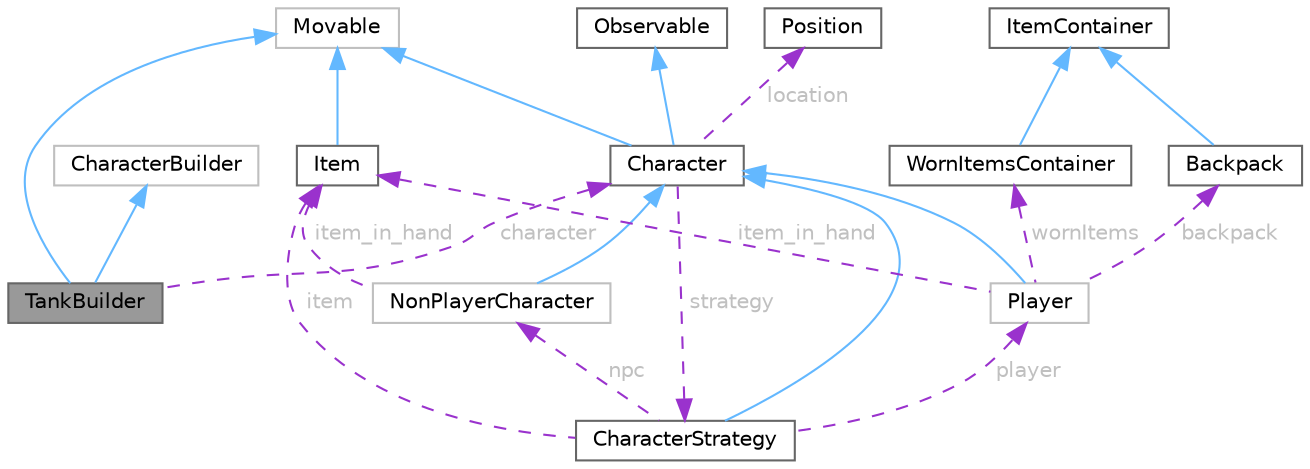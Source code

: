 digraph "TankBuilder"
{
 // LATEX_PDF_SIZE
  bgcolor="transparent";
  edge [fontname=Helvetica,fontsize=10,labelfontname=Helvetica,labelfontsize=10];
  node [fontname=Helvetica,fontsize=10,shape=box,height=0.2,width=0.4];
  Node1 [id="Node000001",label="TankBuilder",height=0.2,width=0.4,color="gray40", fillcolor="grey60", style="filled", fontcolor="black",tooltip=" "];
  Node2 -> Node1 [id="edge1_Node000001_Node000002",dir="back",color="steelblue1",style="solid",tooltip=" "];
  Node2 [id="Node000002",label="CharacterBuilder",height=0.2,width=0.4,color="grey75", fillcolor="white", style="filled",URL="$class_character_builder.html",tooltip=" "];
  Node3 -> Node1 [id="edge2_Node000001_Node000003",dir="back",color="steelblue1",style="solid",tooltip=" "];
  Node3 [id="Node000003",label="Movable",height=0.2,width=0.4,color="grey75", fillcolor="white", style="filled",URL="$class_movable.html",tooltip=" "];
  Node4 -> Node1 [id="edge3_Node000001_Node000004",dir="back",color="darkorchid3",style="dashed",tooltip=" ",label=" character",fontcolor="grey" ];
  Node4 [id="Node000004",label="Character",height=0.2,width=0.4,color="gray40", fillcolor="white", style="filled",URL="$class_character.html",tooltip="Represents a character in a game."];
  Node3 -> Node4 [id="edge4_Node000004_Node000003",dir="back",color="steelblue1",style="solid",tooltip=" "];
  Node5 -> Node4 [id="edge5_Node000004_Node000005",dir="back",color="steelblue1",style="solid",tooltip=" "];
  Node5 [id="Node000005",label="Observable",height=0.2,width=0.4,color="gray40", fillcolor="white", style="filled",URL="$class_observable.html",tooltip="The Observable class represents an object that can be observed by multiple observers."];
  Node6 -> Node4 [id="edge6_Node000004_Node000006",dir="back",color="darkorchid3",style="dashed",tooltip=" ",label=" strategy",fontcolor="grey" ];
  Node6 [id="Node000006",label="CharacterStrategy",height=0.2,width=0.4,color="gray40", fillcolor="white", style="filled",URL="$class_character_strategy.html",tooltip="Abstract class and base class for character strategies."];
  Node4 -> Node6 [id="edge7_Node000006_Node000004",dir="back",color="steelblue1",style="solid",tooltip=" "];
  Node7 -> Node6 [id="edge8_Node000006_Node000007",dir="back",color="darkorchid3",style="dashed",tooltip=" ",label=" player",fontcolor="grey" ];
  Node7 [id="Node000007",label="Player",height=0.2,width=0.4,color="grey75", fillcolor="white", style="filled",URL="$class_player.html",tooltip=" "];
  Node4 -> Node7 [id="edge9_Node000007_Node000004",dir="back",color="steelblue1",style="solid",tooltip=" "];
  Node8 -> Node7 [id="edge10_Node000007_Node000008",dir="back",color="darkorchid3",style="dashed",tooltip=" ",label=" backpack",fontcolor="grey" ];
  Node8 [id="Node000008",label="Backpack",height=0.2,width=0.4,color="gray40", fillcolor="white", style="filled",URL="$class_backpack.html",tooltip="Class for Backpack objects which may hold Item objects."];
  Node9 -> Node8 [id="edge11_Node000008_Node000009",dir="back",color="steelblue1",style="solid",tooltip=" "];
  Node9 [id="Node000009",label="ItemContainer",height=0.2,width=0.4,color="gray40", fillcolor="white", style="filled",URL="$class_item_container.html",tooltip="Base class for all the Item Containers in the game."];
  Node10 -> Node7 [id="edge12_Node000007_Node000010",dir="back",color="darkorchid3",style="dashed",tooltip=" ",label=" wornItems",fontcolor="grey" ];
  Node10 [id="Node000010",label="WornItemsContainer",height=0.2,width=0.4,color="gray40", fillcolor="white", style="filled",URL="$class_worn_items_container.html",tooltip="Class for WornItemsContainer objects which may hold Item objects."];
  Node9 -> Node10 [id="edge13_Node000010_Node000009",dir="back",color="steelblue1",style="solid",tooltip=" "];
  Node11 -> Node7 [id="edge14_Node000007_Node000011",dir="back",color="darkorchid3",style="dashed",tooltip=" ",label=" item_in_hand",fontcolor="grey" ];
  Node11 [id="Node000011",label="Item",height=0.2,width=0.4,color="gray40", fillcolor="white", style="filled",URL="$class_item.html",tooltip="Base Class for all items in the game."];
  Node3 -> Node11 [id="edge15_Node000011_Node000003",dir="back",color="steelblue1",style="solid",tooltip=" "];
  Node12 -> Node6 [id="edge16_Node000006_Node000012",dir="back",color="darkorchid3",style="dashed",tooltip=" ",label=" npc",fontcolor="grey" ];
  Node12 [id="Node000012",label="NonPlayerCharacter",height=0.2,width=0.4,color="grey75", fillcolor="white", style="filled",URL="$class_non_player_character.html",tooltip=" "];
  Node4 -> Node12 [id="edge17_Node000012_Node000004",dir="back",color="steelblue1",style="solid",tooltip=" "];
  Node11 -> Node12 [id="edge18_Node000012_Node000011",dir="back",color="darkorchid3",style="dashed",tooltip=" ",label=" item_in_hand",fontcolor="grey" ];
  Node11 -> Node6 [id="edge19_Node000006_Node000011",dir="back",color="darkorchid3",style="dashed",tooltip=" ",label=" item",fontcolor="grey" ];
  Node13 -> Node4 [id="edge20_Node000004_Node000013",dir="back",color="darkorchid3",style="dashed",tooltip=" ",label=" location",fontcolor="grey" ];
  Node13 [id="Node000013",label="Position",height=0.2,width=0.4,color="gray40", fillcolor="white", style="filled",URL="$struct_position.html",tooltip="A structure to represent a position in a 2D grid."];
}

